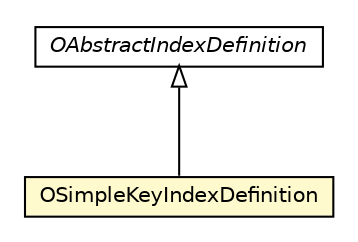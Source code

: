 #!/usr/local/bin/dot
#
# Class diagram 
# Generated by UMLGraph version R5_6-24-gf6e263 (http://www.umlgraph.org/)
#

digraph G {
	edge [fontname="Helvetica",fontsize=10,labelfontname="Helvetica",labelfontsize=10];
	node [fontname="Helvetica",fontsize=10,shape=plaintext];
	nodesep=0.25;
	ranksep=0.5;
	// com.orientechnologies.orient.core.index.OSimpleKeyIndexDefinition
	c3945737 [label=<<table title="com.orientechnologies.orient.core.index.OSimpleKeyIndexDefinition" border="0" cellborder="1" cellspacing="0" cellpadding="2" port="p" bgcolor="lemonChiffon" href="./OSimpleKeyIndexDefinition.html">
		<tr><td><table border="0" cellspacing="0" cellpadding="1">
<tr><td align="center" balign="center"> OSimpleKeyIndexDefinition </td></tr>
		</table></td></tr>
		</table>>, URL="./OSimpleKeyIndexDefinition.html", fontname="Helvetica", fontcolor="black", fontsize=10.0];
	// com.orientechnologies.orient.core.index.OAbstractIndexDefinition
	c3945776 [label=<<table title="com.orientechnologies.orient.core.index.OAbstractIndexDefinition" border="0" cellborder="1" cellspacing="0" cellpadding="2" port="p" href="./OAbstractIndexDefinition.html">
		<tr><td><table border="0" cellspacing="0" cellpadding="1">
<tr><td align="center" balign="center"><font face="Helvetica-Oblique"> OAbstractIndexDefinition </font></td></tr>
		</table></td></tr>
		</table>>, URL="./OAbstractIndexDefinition.html", fontname="Helvetica", fontcolor="black", fontsize=10.0];
	//com.orientechnologies.orient.core.index.OSimpleKeyIndexDefinition extends com.orientechnologies.orient.core.index.OAbstractIndexDefinition
	c3945776:p -> c3945737:p [dir=back,arrowtail=empty];
}

